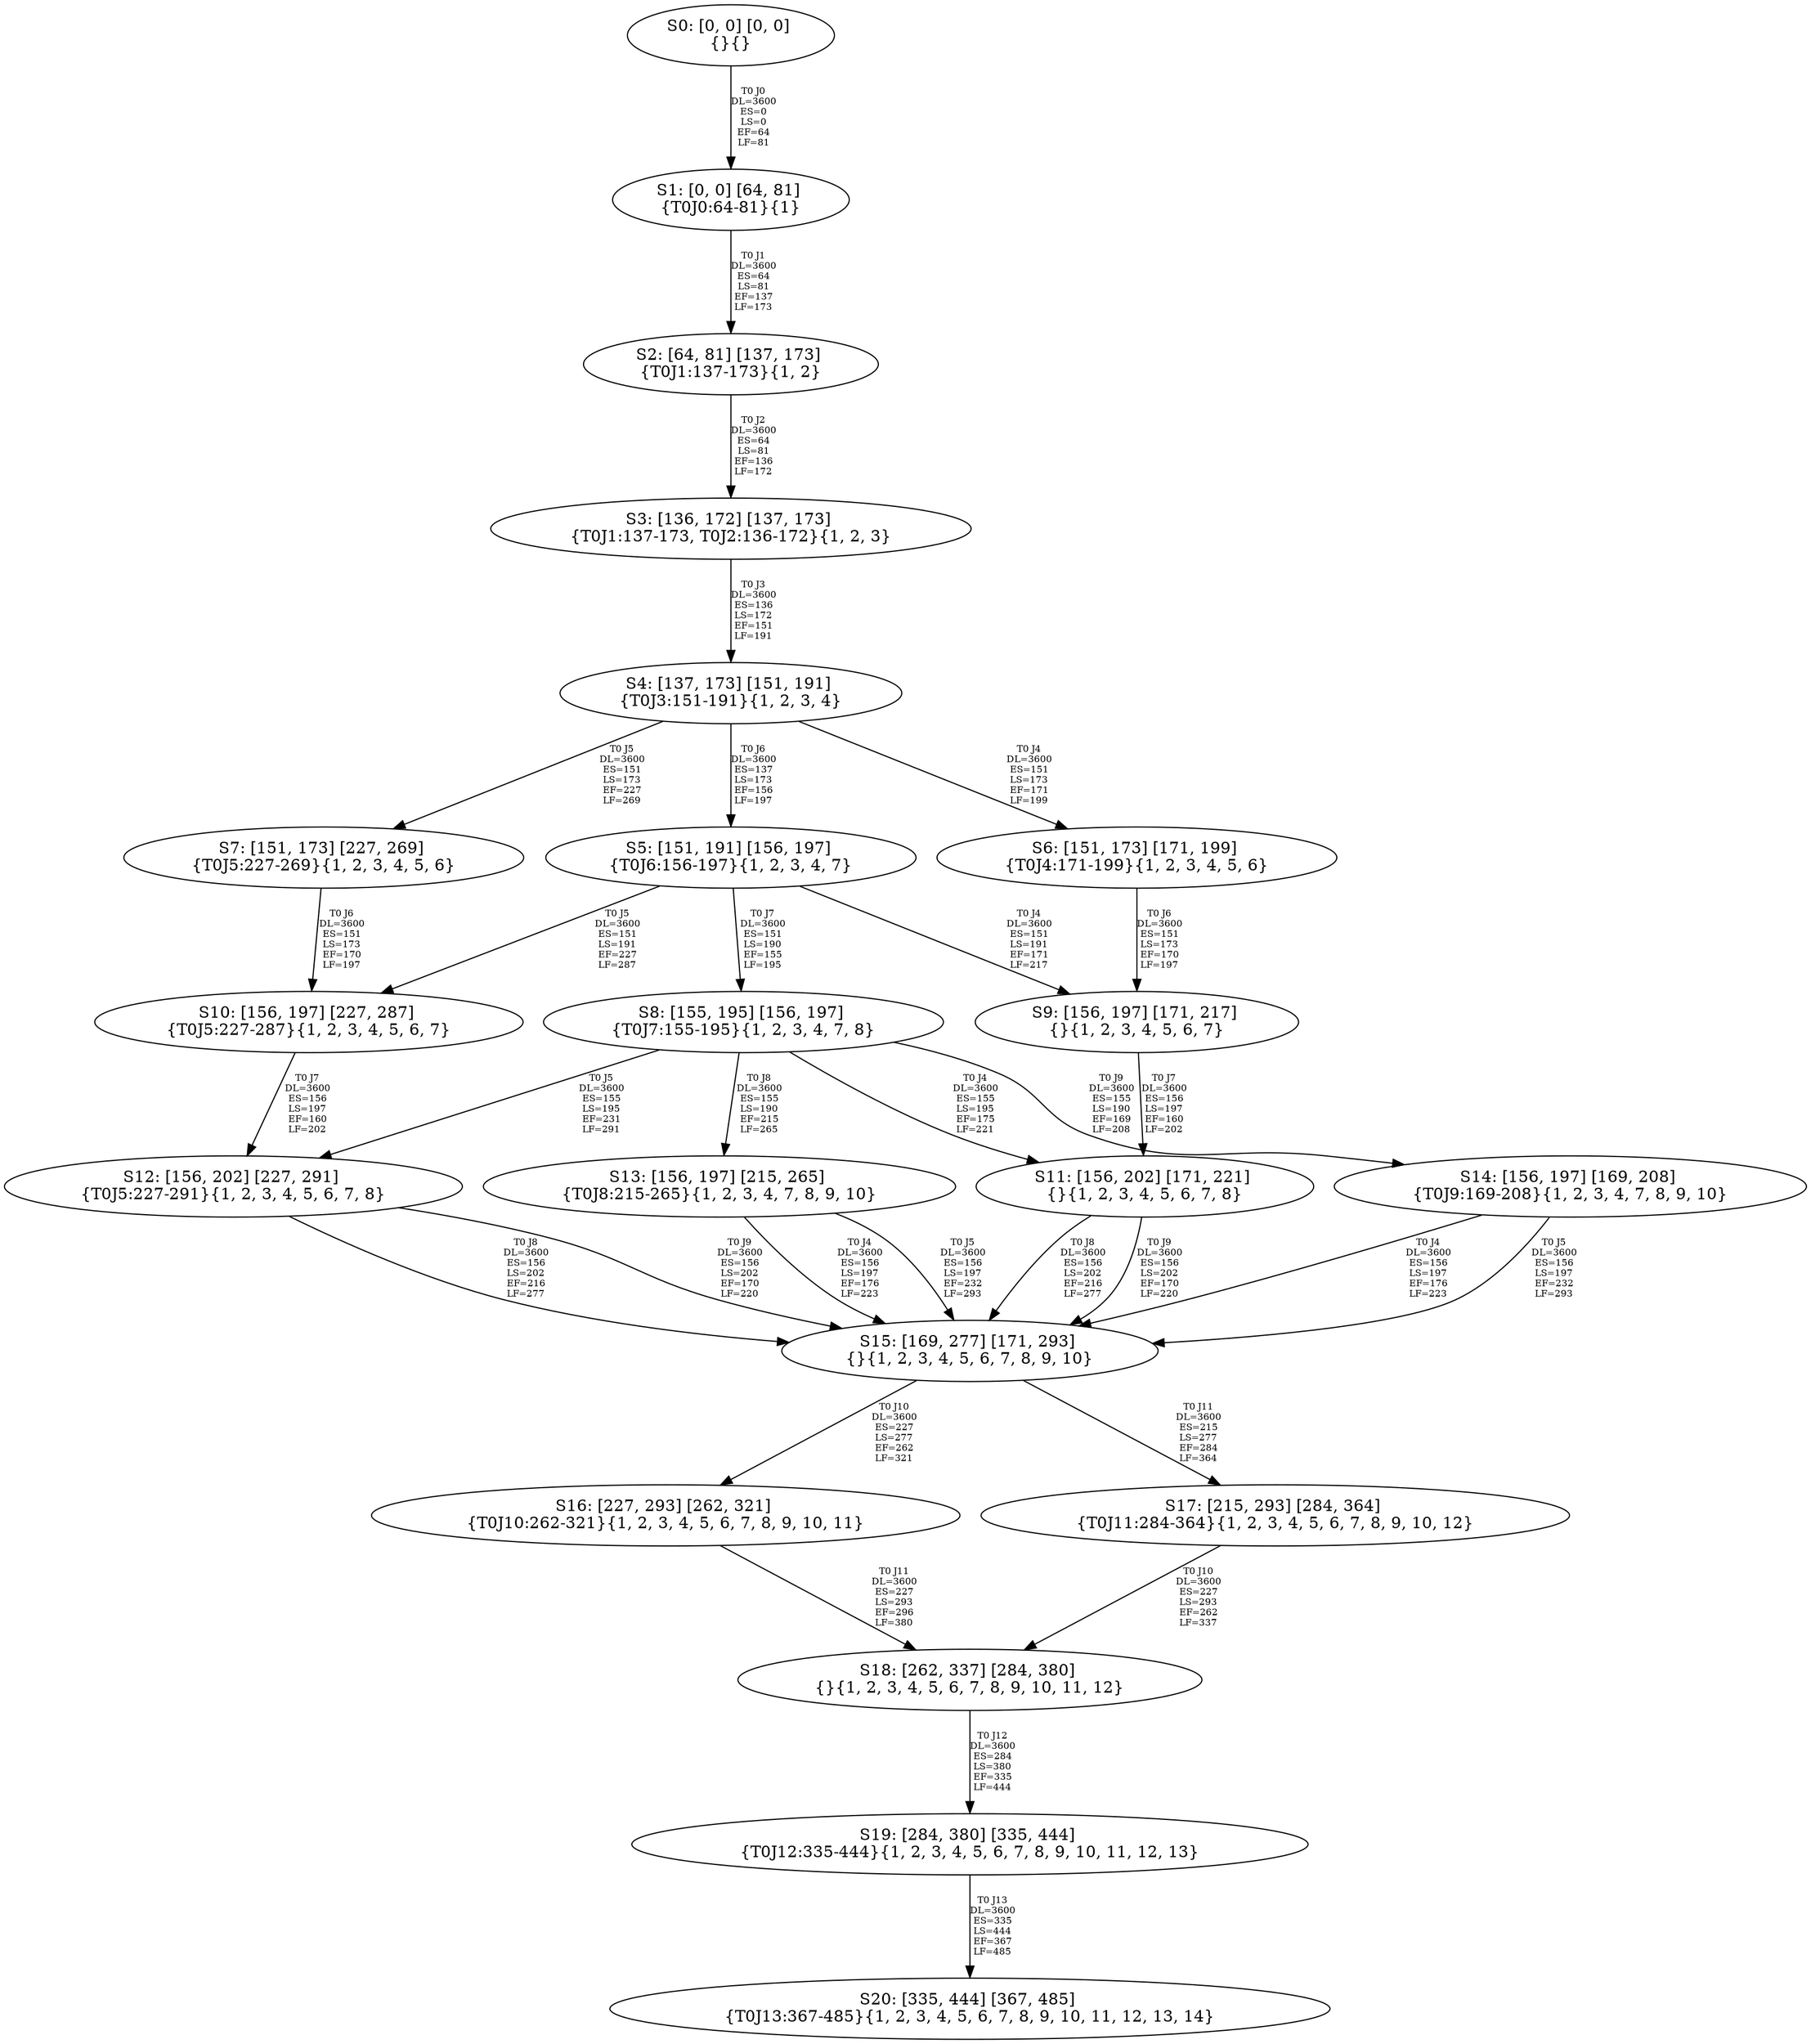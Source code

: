 digraph {
	S0[label="S0: [0, 0] [0, 0] \n{}{}"];
	S1[label="S1: [0, 0] [64, 81] \n{T0J0:64-81}{1}"];
	S2[label="S2: [64, 81] [137, 173] \n{T0J1:137-173}{1, 2}"];
	S3[label="S3: [136, 172] [137, 173] \n{T0J1:137-173, T0J2:136-172}{1, 2, 3}"];
	S4[label="S4: [137, 173] [151, 191] \n{T0J3:151-191}{1, 2, 3, 4}"];
	S5[label="S5: [151, 191] [156, 197] \n{T0J6:156-197}{1, 2, 3, 4, 7}"];
	S6[label="S6: [151, 173] [171, 199] \n{T0J4:171-199}{1, 2, 3, 4, 5, 6}"];
	S7[label="S7: [151, 173] [227, 269] \n{T0J5:227-269}{1, 2, 3, 4, 5, 6}"];
	S8[label="S8: [155, 195] [156, 197] \n{T0J7:155-195}{1, 2, 3, 4, 7, 8}"];
	S9[label="S9: [156, 197] [171, 217] \n{}{1, 2, 3, 4, 5, 6, 7}"];
	S10[label="S10: [156, 197] [227, 287] \n{T0J5:227-287}{1, 2, 3, 4, 5, 6, 7}"];
	S11[label="S11: [156, 202] [171, 221] \n{}{1, 2, 3, 4, 5, 6, 7, 8}"];
	S12[label="S12: [156, 202] [227, 291] \n{T0J5:227-291}{1, 2, 3, 4, 5, 6, 7, 8}"];
	S13[label="S13: [156, 197] [215, 265] \n{T0J8:215-265}{1, 2, 3, 4, 7, 8, 9, 10}"];
	S14[label="S14: [156, 197] [169, 208] \n{T0J9:169-208}{1, 2, 3, 4, 7, 8, 9, 10}"];
	S15[label="S15: [169, 277] [171, 293] \n{}{1, 2, 3, 4, 5, 6, 7, 8, 9, 10}"];
	S16[label="S16: [227, 293] [262, 321] \n{T0J10:262-321}{1, 2, 3, 4, 5, 6, 7, 8, 9, 10, 11}"];
	S17[label="S17: [215, 293] [284, 364] \n{T0J11:284-364}{1, 2, 3, 4, 5, 6, 7, 8, 9, 10, 12}"];
	S18[label="S18: [262, 337] [284, 380] \n{}{1, 2, 3, 4, 5, 6, 7, 8, 9, 10, 11, 12}"];
	S19[label="S19: [284, 380] [335, 444] \n{T0J12:335-444}{1, 2, 3, 4, 5, 6, 7, 8, 9, 10, 11, 12, 13}"];
	S20[label="S20: [335, 444] [367, 485] \n{T0J13:367-485}{1, 2, 3, 4, 5, 6, 7, 8, 9, 10, 11, 12, 13, 14}"];
	S0 -> S1[label="T0 J0\nDL=3600\nES=0\nLS=0\nEF=64\nLF=81",fontsize=8];
	S1 -> S2[label="T0 J1\nDL=3600\nES=64\nLS=81\nEF=137\nLF=173",fontsize=8];
	S2 -> S3[label="T0 J2\nDL=3600\nES=64\nLS=81\nEF=136\nLF=172",fontsize=8];
	S3 -> S4[label="T0 J3\nDL=3600\nES=136\nLS=172\nEF=151\nLF=191",fontsize=8];
	S4 -> S6[label="T0 J4\nDL=3600\nES=151\nLS=173\nEF=171\nLF=199",fontsize=8];
	S4 -> S7[label="T0 J5\nDL=3600\nES=151\nLS=173\nEF=227\nLF=269",fontsize=8];
	S4 -> S5[label="T0 J6\nDL=3600\nES=137\nLS=173\nEF=156\nLF=197",fontsize=8];
	S5 -> S9[label="T0 J4\nDL=3600\nES=151\nLS=191\nEF=171\nLF=217",fontsize=8];
	S5 -> S10[label="T0 J5\nDL=3600\nES=151\nLS=191\nEF=227\nLF=287",fontsize=8];
	S5 -> S8[label="T0 J7\nDL=3600\nES=151\nLS=190\nEF=155\nLF=195",fontsize=8];
	S6 -> S9[label="T0 J6\nDL=3600\nES=151\nLS=173\nEF=170\nLF=197",fontsize=8];
	S7 -> S10[label="T0 J6\nDL=3600\nES=151\nLS=173\nEF=170\nLF=197",fontsize=8];
	S8 -> S11[label="T0 J4\nDL=3600\nES=155\nLS=195\nEF=175\nLF=221",fontsize=8];
	S8 -> S12[label="T0 J5\nDL=3600\nES=155\nLS=195\nEF=231\nLF=291",fontsize=8];
	S8 -> S13[label="T0 J8\nDL=3600\nES=155\nLS=190\nEF=215\nLF=265",fontsize=8];
	S8 -> S14[label="T0 J9\nDL=3600\nES=155\nLS=190\nEF=169\nLF=208",fontsize=8];
	S9 -> S11[label="T0 J7\nDL=3600\nES=156\nLS=197\nEF=160\nLF=202",fontsize=8];
	S10 -> S12[label="T0 J7\nDL=3600\nES=156\nLS=197\nEF=160\nLF=202",fontsize=8];
	S11 -> S15[label="T0 J8\nDL=3600\nES=156\nLS=202\nEF=216\nLF=277",fontsize=8];
	S11 -> S15[label="T0 J9\nDL=3600\nES=156\nLS=202\nEF=170\nLF=220",fontsize=8];
	S12 -> S15[label="T0 J8\nDL=3600\nES=156\nLS=202\nEF=216\nLF=277",fontsize=8];
	S12 -> S15[label="T0 J9\nDL=3600\nES=156\nLS=202\nEF=170\nLF=220",fontsize=8];
	S13 -> S15[label="T0 J4\nDL=3600\nES=156\nLS=197\nEF=176\nLF=223",fontsize=8];
	S13 -> S15[label="T0 J5\nDL=3600\nES=156\nLS=197\nEF=232\nLF=293",fontsize=8];
	S14 -> S15[label="T0 J4\nDL=3600\nES=156\nLS=197\nEF=176\nLF=223",fontsize=8];
	S14 -> S15[label="T0 J5\nDL=3600\nES=156\nLS=197\nEF=232\nLF=293",fontsize=8];
	S15 -> S16[label="T0 J10\nDL=3600\nES=227\nLS=277\nEF=262\nLF=321",fontsize=8];
	S15 -> S17[label="T0 J11\nDL=3600\nES=215\nLS=277\nEF=284\nLF=364",fontsize=8];
	S16 -> S18[label="T0 J11\nDL=3600\nES=227\nLS=293\nEF=296\nLF=380",fontsize=8];
	S17 -> S18[label="T0 J10\nDL=3600\nES=227\nLS=293\nEF=262\nLF=337",fontsize=8];
	S18 -> S19[label="T0 J12\nDL=3600\nES=284\nLS=380\nEF=335\nLF=444",fontsize=8];
	S19 -> S20[label="T0 J13\nDL=3600\nES=335\nLS=444\nEF=367\nLF=485",fontsize=8];
}

